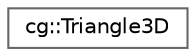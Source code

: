 digraph "Graphical Class Hierarchy"
{
 // LATEX_PDF_SIZE
  bgcolor="transparent";
  edge [fontname=Helvetica,fontsize=10,labelfontname=Helvetica,labelfontsize=10];
  node [fontname=Helvetica,fontsize=10,shape=box,height=0.2,width=0.4];
  rankdir="LR";
  Node0 [id="Node000000",label="cg::Triangle3D",height=0.2,width=0.4,color="grey40", fillcolor="white", style="filled",URL="$classcg_1_1_triangle3_d.html",tooltip=" "];
}
